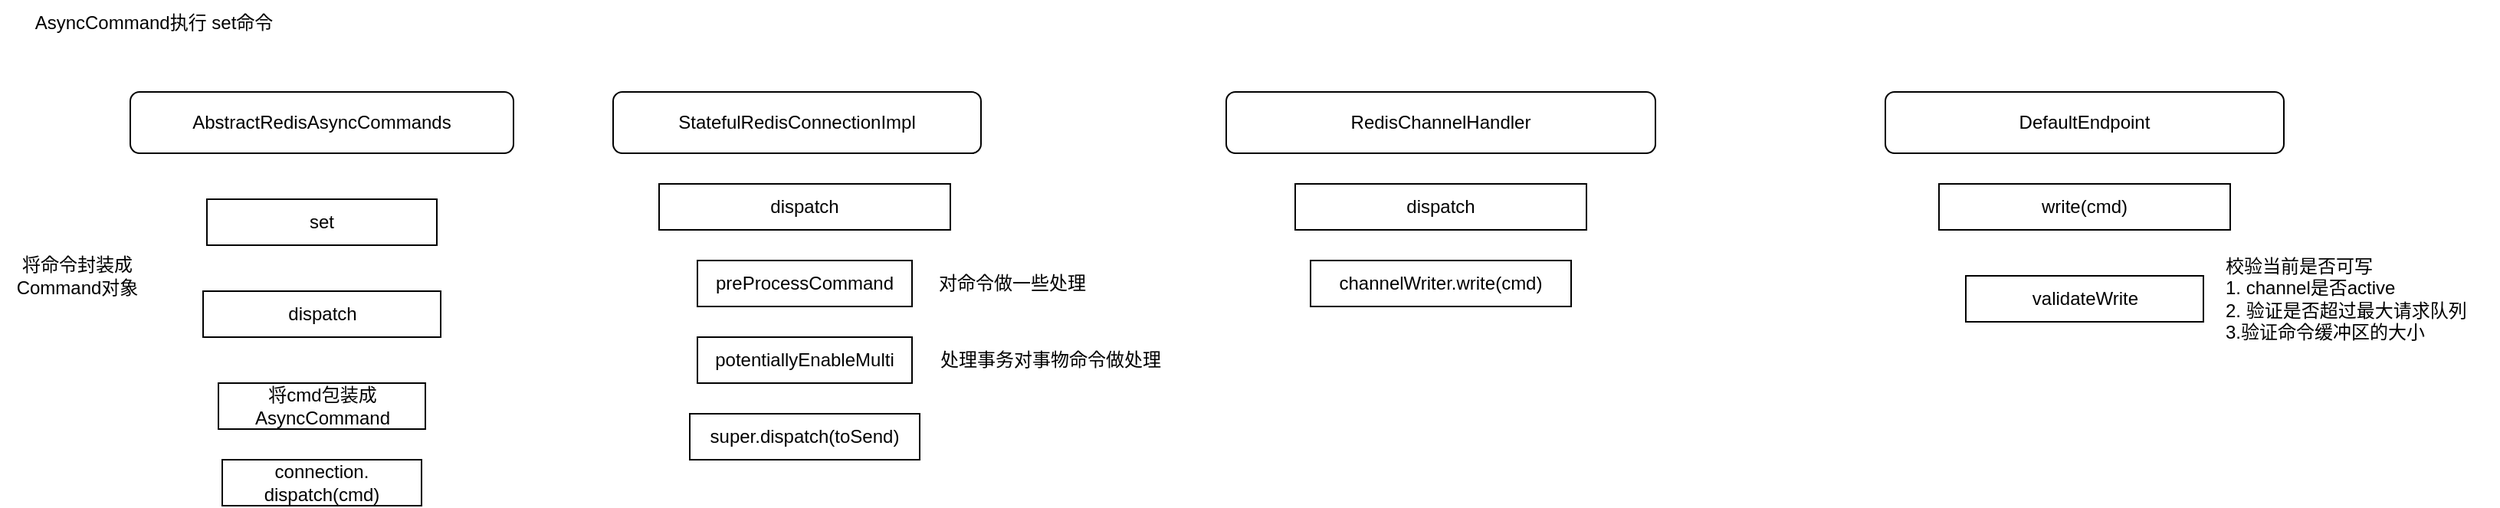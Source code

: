 <mxfile version="23.1.1" type="github">
  <diagram name="第 1 页" id="_IAX3RjcnuZSPw6MRS_n">
    <mxGraphModel dx="1434" dy="746" grid="1" gridSize="10" guides="1" tooltips="1" connect="1" arrows="1" fold="1" page="1" pageScale="1" pageWidth="4681" pageHeight="3300" math="0" shadow="0">
      <root>
        <mxCell id="0" />
        <mxCell id="1" parent="0" />
        <mxCell id="ggBCpc5UuF6ly49hx84A-2" value="AsyncCommand执行 set命令" style="text;html=1;align=center;verticalAlign=middle;resizable=0;points=[];autosize=1;strokeColor=none;fillColor=none;" vertex="1" parent="1">
          <mxGeometry x="110" y="90" width="180" height="30" as="geometry" />
        </mxCell>
        <mxCell id="ggBCpc5UuF6ly49hx84A-4" value="set" style="whiteSpace=wrap;html=1;" vertex="1" parent="1">
          <mxGeometry x="235" y="220" width="150" height="30" as="geometry" />
        </mxCell>
        <mxCell id="ggBCpc5UuF6ly49hx84A-5" value="dispatch" style="whiteSpace=wrap;html=1;" vertex="1" parent="1">
          <mxGeometry x="232.5" y="280" width="155" height="30" as="geometry" />
        </mxCell>
        <mxCell id="ggBCpc5UuF6ly49hx84A-6" value="将命令封装成&lt;br&gt;Command对象" style="text;html=1;align=center;verticalAlign=middle;resizable=0;points=[];autosize=1;strokeColor=none;fillColor=none;" vertex="1" parent="1">
          <mxGeometry x="100" y="250" width="100" height="40" as="geometry" />
        </mxCell>
        <mxCell id="ggBCpc5UuF6ly49hx84A-7" value="将cmd包装成&lt;br style=&quot;border-color: var(--border-color);&quot;&gt;AsyncCommand" style="whiteSpace=wrap;html=1;" vertex="1" parent="1">
          <mxGeometry x="242.5" y="340" width="135" height="30" as="geometry" />
        </mxCell>
        <mxCell id="ggBCpc5UuF6ly49hx84A-8" value="connection.&lt;br&gt;dispatch(cmd)" style="whiteSpace=wrap;html=1;" vertex="1" parent="1">
          <mxGeometry x="245" y="390" width="130" height="30" as="geometry" />
        </mxCell>
        <mxCell id="ggBCpc5UuF6ly49hx84A-9" value="StatefulRedisConnectionImpl" style="rounded=1;whiteSpace=wrap;html=1;" vertex="1" parent="1">
          <mxGeometry x="500" y="150" width="240" height="40" as="geometry" />
        </mxCell>
        <mxCell id="ggBCpc5UuF6ly49hx84A-10" value="dispatch" style="whiteSpace=wrap;html=1;" vertex="1" parent="1">
          <mxGeometry x="530" y="210" width="190" height="30" as="geometry" />
        </mxCell>
        <mxCell id="ggBCpc5UuF6ly49hx84A-11" value="preProcessCommand" style="whiteSpace=wrap;html=1;" vertex="1" parent="1">
          <mxGeometry x="555" y="260" width="140" height="30" as="geometry" />
        </mxCell>
        <mxCell id="ggBCpc5UuF6ly49hx84A-12" value="对命令做一些处理" style="text;html=1;align=center;verticalAlign=middle;resizable=0;points=[];autosize=1;strokeColor=none;fillColor=none;" vertex="1" parent="1">
          <mxGeometry x="700" y="260" width="120" height="30" as="geometry" />
        </mxCell>
        <mxCell id="ggBCpc5UuF6ly49hx84A-13" value="potentiallyEnableMulti" style="whiteSpace=wrap;html=1;" vertex="1" parent="1">
          <mxGeometry x="555" y="310" width="140" height="30" as="geometry" />
        </mxCell>
        <mxCell id="ggBCpc5UuF6ly49hx84A-14" value="AbstractRedisAsyncCommands" style="rounded=1;whiteSpace=wrap;html=1;" vertex="1" parent="1">
          <mxGeometry x="185" y="150" width="250" height="40" as="geometry" />
        </mxCell>
        <mxCell id="ggBCpc5UuF6ly49hx84A-15" value="处理事务对事物命令做处理" style="text;html=1;align=center;verticalAlign=middle;resizable=0;points=[];autosize=1;strokeColor=none;fillColor=none;" vertex="1" parent="1">
          <mxGeometry x="700" y="310" width="170" height="30" as="geometry" />
        </mxCell>
        <mxCell id="ggBCpc5UuF6ly49hx84A-16" value="super.dispatch(toSend)" style="whiteSpace=wrap;html=1;" vertex="1" parent="1">
          <mxGeometry x="550" y="360" width="150" height="30" as="geometry" />
        </mxCell>
        <mxCell id="ggBCpc5UuF6ly49hx84A-17" value="RedisChannelHandler" style="rounded=1;whiteSpace=wrap;html=1;" vertex="1" parent="1">
          <mxGeometry x="900" y="150" width="280" height="40" as="geometry" />
        </mxCell>
        <mxCell id="ggBCpc5UuF6ly49hx84A-19" value="dispatch" style="whiteSpace=wrap;html=1;" vertex="1" parent="1">
          <mxGeometry x="945" y="210" width="190" height="30" as="geometry" />
        </mxCell>
        <mxCell id="ggBCpc5UuF6ly49hx84A-20" value="channelWriter.write(cmd)" style="whiteSpace=wrap;html=1;" vertex="1" parent="1">
          <mxGeometry x="955" y="260" width="170" height="30" as="geometry" />
        </mxCell>
        <mxCell id="ggBCpc5UuF6ly49hx84A-21" value="DefaultEndpoint" style="rounded=1;whiteSpace=wrap;html=1;" vertex="1" parent="1">
          <mxGeometry x="1330" y="150" width="260" height="40" as="geometry" />
        </mxCell>
        <mxCell id="ggBCpc5UuF6ly49hx84A-23" value="write(cmd)" style="rounded=0;whiteSpace=wrap;html=1;" vertex="1" parent="1">
          <mxGeometry x="1365" y="210" width="190" height="30" as="geometry" />
        </mxCell>
        <mxCell id="ggBCpc5UuF6ly49hx84A-24" value="validateWrite" style="whiteSpace=wrap;html=1;" vertex="1" parent="1">
          <mxGeometry x="1382.5" y="270" width="155" height="30" as="geometry" />
        </mxCell>
        <mxCell id="ggBCpc5UuF6ly49hx84A-25" value="校验当前是否可写&lt;br&gt;1. channel是否active&lt;br&gt;2. 验证是否超过最大请求队列&lt;br&gt;3.验证命令缓冲区的大小" style="text;html=1;align=left;verticalAlign=middle;resizable=0;points=[];autosize=1;strokeColor=none;fillColor=none;" vertex="1" parent="1">
          <mxGeometry x="1550" y="250" width="180" height="70" as="geometry" />
        </mxCell>
      </root>
    </mxGraphModel>
  </diagram>
</mxfile>
